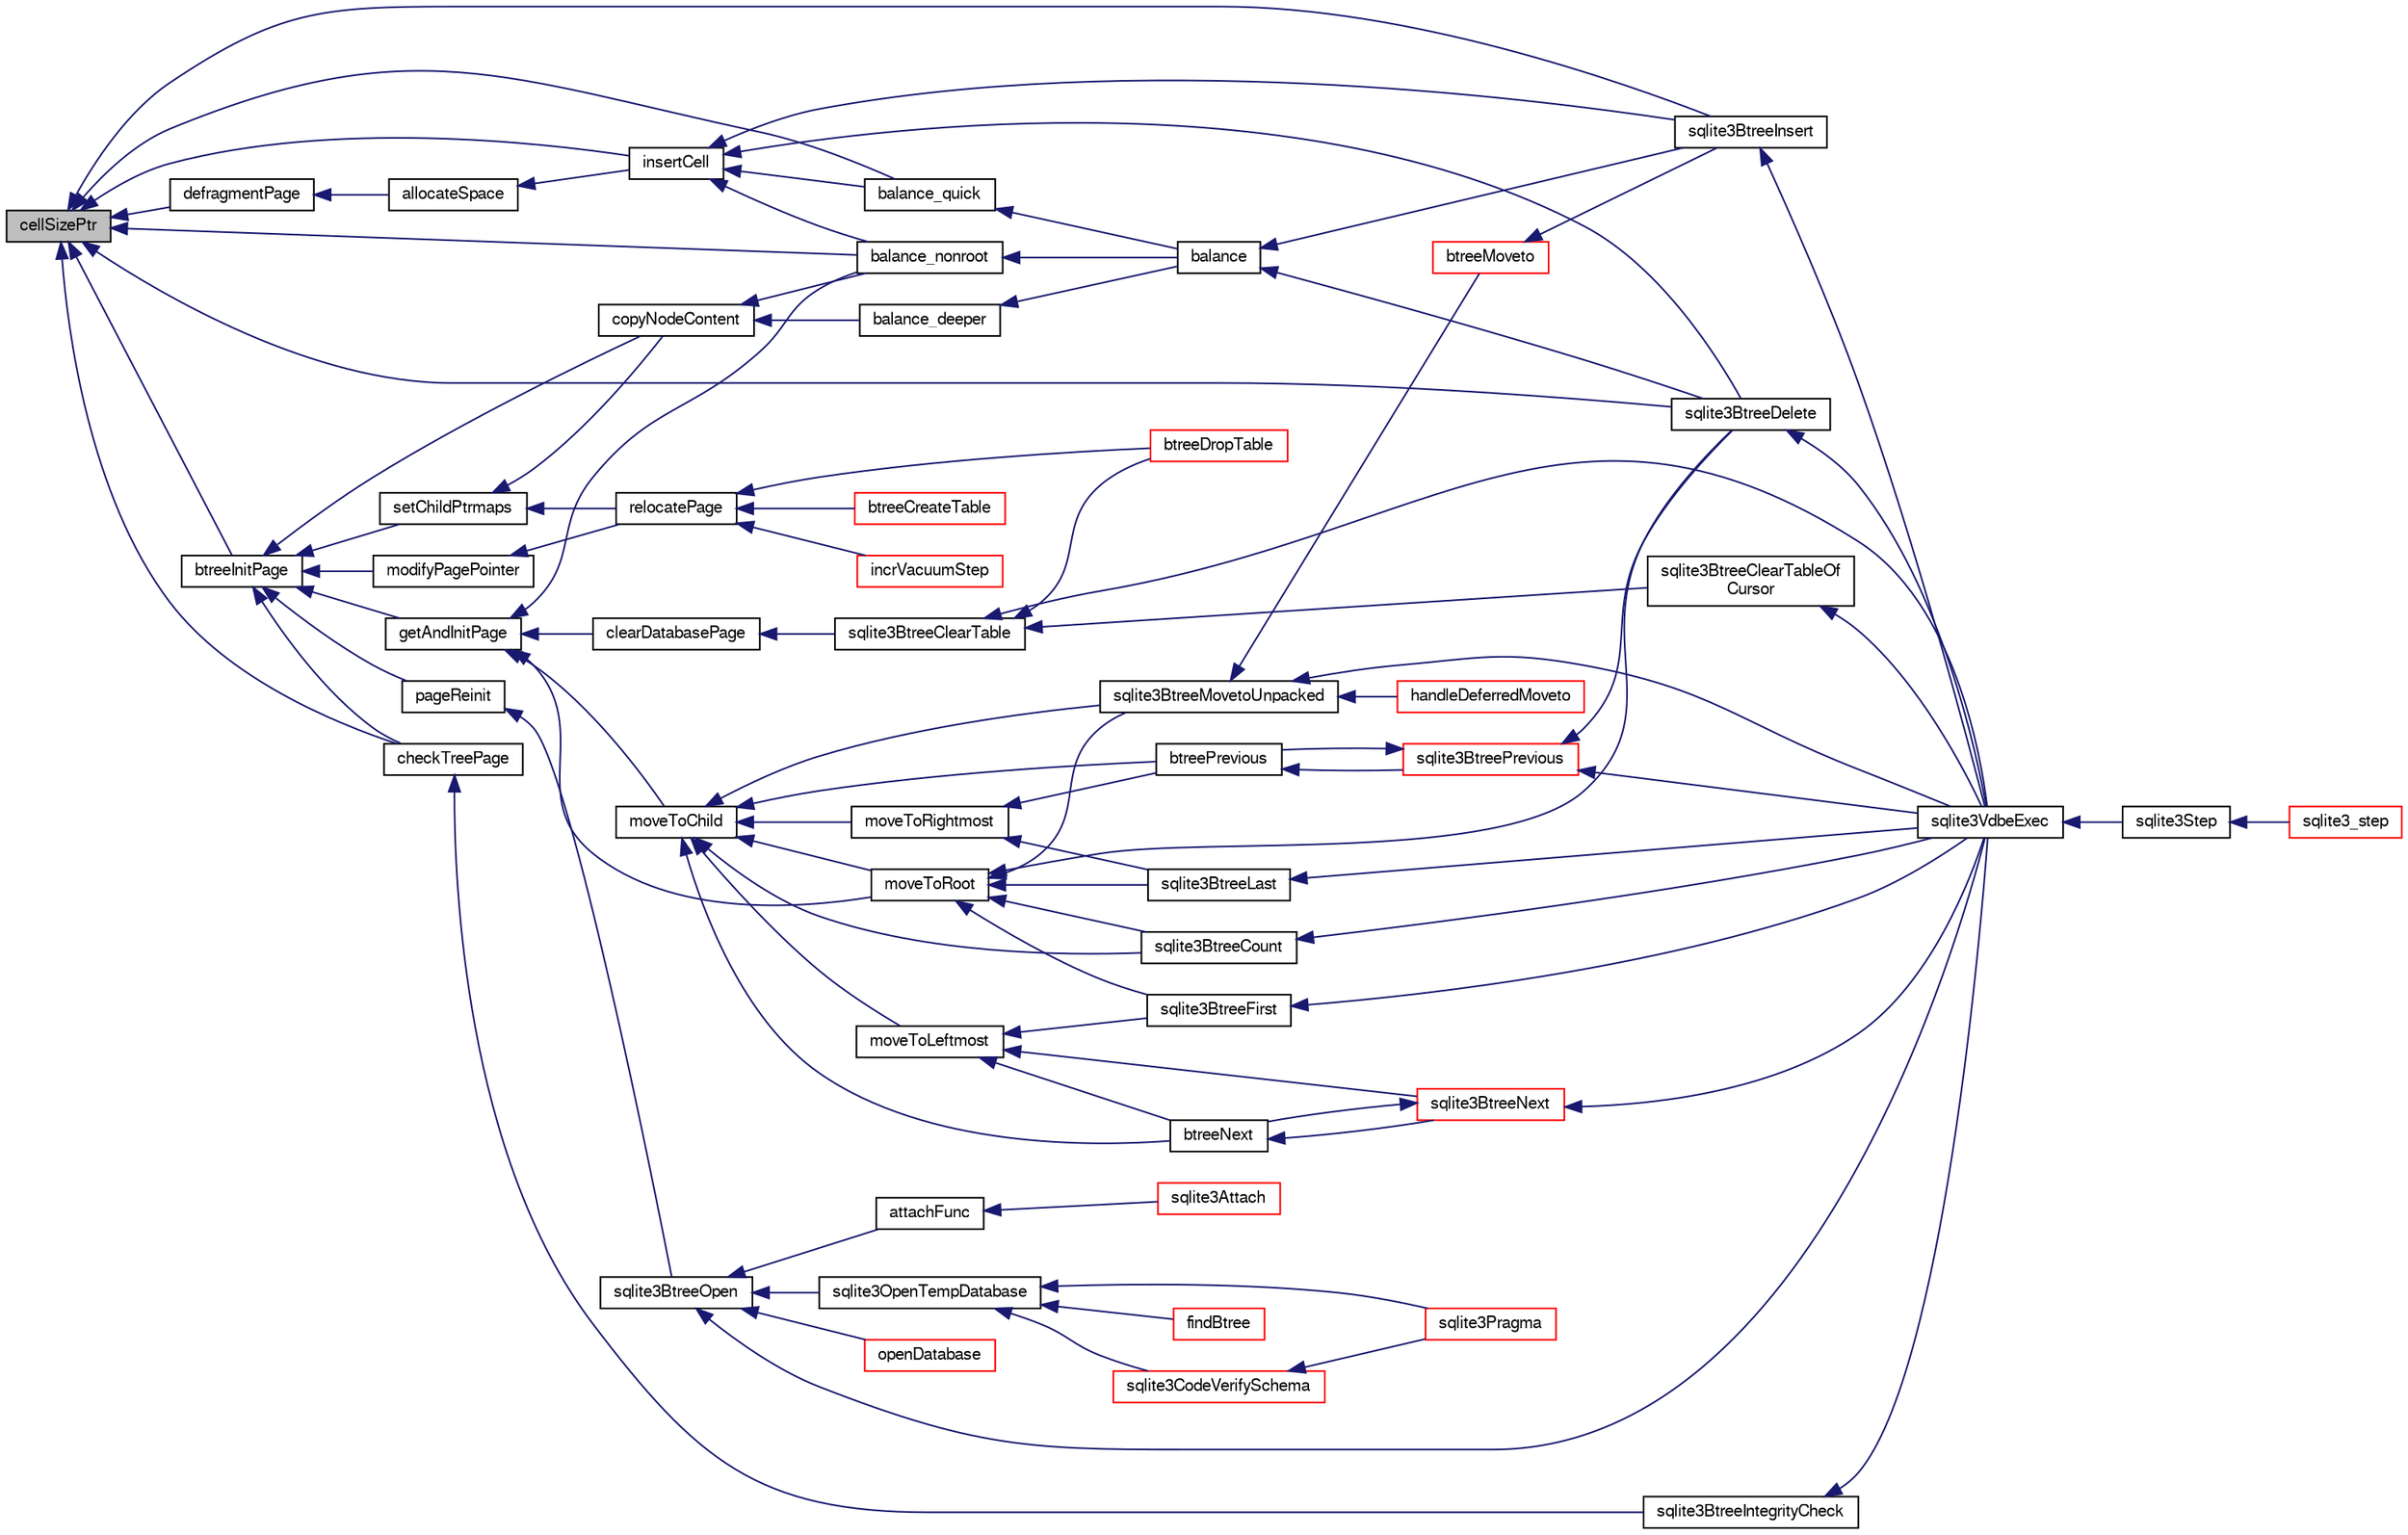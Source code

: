 digraph "cellSizePtr"
{
  edge [fontname="FreeSans",fontsize="10",labelfontname="FreeSans",labelfontsize="10"];
  node [fontname="FreeSans",fontsize="10",shape=record];
  rankdir="LR";
  Node35946 [label="cellSizePtr",height=0.2,width=0.4,color="black", fillcolor="grey75", style="filled", fontcolor="black"];
  Node35946 -> Node35947 [dir="back",color="midnightblue",fontsize="10",style="solid",fontname="FreeSans"];
  Node35947 [label="defragmentPage",height=0.2,width=0.4,color="black", fillcolor="white", style="filled",URL="$sqlite3_8c.html#a47dc01495c37a948842e1fd7f5ffd98f"];
  Node35947 -> Node35948 [dir="back",color="midnightblue",fontsize="10",style="solid",fontname="FreeSans"];
  Node35948 [label="allocateSpace",height=0.2,width=0.4,color="black", fillcolor="white", style="filled",URL="$sqlite3_8c.html#aa8fd260df51cfdf9caf212ff7106b4fe"];
  Node35948 -> Node35949 [dir="back",color="midnightblue",fontsize="10",style="solid",fontname="FreeSans"];
  Node35949 [label="insertCell",height=0.2,width=0.4,color="black", fillcolor="white", style="filled",URL="$sqlite3_8c.html#a16d3a955fe59894c541d500ddf92d7c0"];
  Node35949 -> Node35950 [dir="back",color="midnightblue",fontsize="10",style="solid",fontname="FreeSans"];
  Node35950 [label="balance_quick",height=0.2,width=0.4,color="black", fillcolor="white", style="filled",URL="$sqlite3_8c.html#a92f1869a02b8b9196e5ea7ed2e61c328"];
  Node35950 -> Node35951 [dir="back",color="midnightblue",fontsize="10",style="solid",fontname="FreeSans"];
  Node35951 [label="balance",height=0.2,width=0.4,color="black", fillcolor="white", style="filled",URL="$sqlite3_8c.html#a173f7c872fb68ccd3a20440d640b66c7"];
  Node35951 -> Node35952 [dir="back",color="midnightblue",fontsize="10",style="solid",fontname="FreeSans"];
  Node35952 [label="sqlite3BtreeInsert",height=0.2,width=0.4,color="black", fillcolor="white", style="filled",URL="$sqlite3_8c.html#aa6c6b68ed28d38984e5fa329794d7f02"];
  Node35952 -> Node35953 [dir="back",color="midnightblue",fontsize="10",style="solid",fontname="FreeSans"];
  Node35953 [label="sqlite3VdbeExec",height=0.2,width=0.4,color="black", fillcolor="white", style="filled",URL="$sqlite3_8c.html#a8ce40a614bdc56719c4d642b1e4dfb21"];
  Node35953 -> Node35954 [dir="back",color="midnightblue",fontsize="10",style="solid",fontname="FreeSans"];
  Node35954 [label="sqlite3Step",height=0.2,width=0.4,color="black", fillcolor="white", style="filled",URL="$sqlite3_8c.html#a3f2872e873e2758a4beedad1d5113554"];
  Node35954 -> Node35955 [dir="back",color="midnightblue",fontsize="10",style="solid",fontname="FreeSans"];
  Node35955 [label="sqlite3_step",height=0.2,width=0.4,color="red", fillcolor="white", style="filled",URL="$sqlite3_8h.html#ac1e491ce36b7471eb28387f7d3c74334"];
  Node35951 -> Node36214 [dir="back",color="midnightblue",fontsize="10",style="solid",fontname="FreeSans"];
  Node36214 [label="sqlite3BtreeDelete",height=0.2,width=0.4,color="black", fillcolor="white", style="filled",URL="$sqlite3_8c.html#a65c40cd7ec987dbd25392a180f388fe7"];
  Node36214 -> Node35953 [dir="back",color="midnightblue",fontsize="10",style="solid",fontname="FreeSans"];
  Node35949 -> Node36215 [dir="back",color="midnightblue",fontsize="10",style="solid",fontname="FreeSans"];
  Node36215 [label="balance_nonroot",height=0.2,width=0.4,color="black", fillcolor="white", style="filled",URL="$sqlite3_8c.html#a513ba5c0beb3462a4b60064469f1539d"];
  Node36215 -> Node35951 [dir="back",color="midnightblue",fontsize="10",style="solid",fontname="FreeSans"];
  Node35949 -> Node35952 [dir="back",color="midnightblue",fontsize="10",style="solid",fontname="FreeSans"];
  Node35949 -> Node36214 [dir="back",color="midnightblue",fontsize="10",style="solid",fontname="FreeSans"];
  Node35946 -> Node36216 [dir="back",color="midnightblue",fontsize="10",style="solid",fontname="FreeSans"];
  Node36216 [label="btreeInitPage",height=0.2,width=0.4,color="black", fillcolor="white", style="filled",URL="$sqlite3_8c.html#a3fbef3abda22e9a3f72c2873ec0b26a3"];
  Node36216 -> Node36217 [dir="back",color="midnightblue",fontsize="10",style="solid",fontname="FreeSans"];
  Node36217 [label="getAndInitPage",height=0.2,width=0.4,color="black", fillcolor="white", style="filled",URL="$sqlite3_8c.html#ae85122d12808231a8d58459440a405ab"];
  Node36217 -> Node36218 [dir="back",color="midnightblue",fontsize="10",style="solid",fontname="FreeSans"];
  Node36218 [label="moveToChild",height=0.2,width=0.4,color="black", fillcolor="white", style="filled",URL="$sqlite3_8c.html#a1dbea539dd841af085ba1e1390922237"];
  Node36218 -> Node36219 [dir="back",color="midnightblue",fontsize="10",style="solid",fontname="FreeSans"];
  Node36219 [label="moveToRoot",height=0.2,width=0.4,color="black", fillcolor="white", style="filled",URL="$sqlite3_8c.html#a2b8fb9bf88e10e7e4dedc8da64e7e956"];
  Node36219 -> Node36220 [dir="back",color="midnightblue",fontsize="10",style="solid",fontname="FreeSans"];
  Node36220 [label="sqlite3BtreeFirst",height=0.2,width=0.4,color="black", fillcolor="white", style="filled",URL="$sqlite3_8c.html#a1e6ef22f77a31436c5918e4b05403093"];
  Node36220 -> Node35953 [dir="back",color="midnightblue",fontsize="10",style="solid",fontname="FreeSans"];
  Node36219 -> Node36221 [dir="back",color="midnightblue",fontsize="10",style="solid",fontname="FreeSans"];
  Node36221 [label="sqlite3BtreeLast",height=0.2,width=0.4,color="black", fillcolor="white", style="filled",URL="$sqlite3_8c.html#a2ce629e6262037373b2dc2e3caf474c0"];
  Node36221 -> Node35953 [dir="back",color="midnightblue",fontsize="10",style="solid",fontname="FreeSans"];
  Node36219 -> Node36222 [dir="back",color="midnightblue",fontsize="10",style="solid",fontname="FreeSans"];
  Node36222 [label="sqlite3BtreeMovetoUnpacked",height=0.2,width=0.4,color="black", fillcolor="white", style="filled",URL="$sqlite3_8c.html#a6d0b5aed55d5e85a0a6bfcae169fe579"];
  Node36222 -> Node36223 [dir="back",color="midnightblue",fontsize="10",style="solid",fontname="FreeSans"];
  Node36223 [label="btreeMoveto",height=0.2,width=0.4,color="red", fillcolor="white", style="filled",URL="$sqlite3_8c.html#a13481d732f5bb516f599d16a428034c4"];
  Node36223 -> Node35952 [dir="back",color="midnightblue",fontsize="10",style="solid",fontname="FreeSans"];
  Node36222 -> Node36225 [dir="back",color="midnightblue",fontsize="10",style="solid",fontname="FreeSans"];
  Node36225 [label="handleDeferredMoveto",height=0.2,width=0.4,color="red", fillcolor="white", style="filled",URL="$sqlite3_8c.html#a30223c4bd215cdaa5f3bc6cbe6773577"];
  Node36222 -> Node35953 [dir="back",color="midnightblue",fontsize="10",style="solid",fontname="FreeSans"];
  Node36219 -> Node36214 [dir="back",color="midnightblue",fontsize="10",style="solid",fontname="FreeSans"];
  Node36219 -> Node36227 [dir="back",color="midnightblue",fontsize="10",style="solid",fontname="FreeSans"];
  Node36227 [label="sqlite3BtreeCount",height=0.2,width=0.4,color="black", fillcolor="white", style="filled",URL="$sqlite3_8c.html#ab162651b72ea609cf8e8fcd3d3320517"];
  Node36227 -> Node35953 [dir="back",color="midnightblue",fontsize="10",style="solid",fontname="FreeSans"];
  Node36218 -> Node36228 [dir="back",color="midnightblue",fontsize="10",style="solid",fontname="FreeSans"];
  Node36228 [label="moveToLeftmost",height=0.2,width=0.4,color="black", fillcolor="white", style="filled",URL="$sqlite3_8c.html#ae612f0a49a92eb71d75f018bd3c55400"];
  Node36228 -> Node36220 [dir="back",color="midnightblue",fontsize="10",style="solid",fontname="FreeSans"];
  Node36228 -> Node36229 [dir="back",color="midnightblue",fontsize="10",style="solid",fontname="FreeSans"];
  Node36229 [label="btreeNext",height=0.2,width=0.4,color="black", fillcolor="white", style="filled",URL="$sqlite3_8c.html#a937623744e3658bd068b8ad99e87c356"];
  Node36229 -> Node36230 [dir="back",color="midnightblue",fontsize="10",style="solid",fontname="FreeSans"];
  Node36230 [label="sqlite3BtreeNext",height=0.2,width=0.4,color="red", fillcolor="white", style="filled",URL="$sqlite3_8c.html#aa56f96564bee008046aa50f7f8455887"];
  Node36230 -> Node36229 [dir="back",color="midnightblue",fontsize="10",style="solid",fontname="FreeSans"];
  Node36230 -> Node35953 [dir="back",color="midnightblue",fontsize="10",style="solid",fontname="FreeSans"];
  Node36228 -> Node36230 [dir="back",color="midnightblue",fontsize="10",style="solid",fontname="FreeSans"];
  Node36218 -> Node36234 [dir="back",color="midnightblue",fontsize="10",style="solid",fontname="FreeSans"];
  Node36234 [label="moveToRightmost",height=0.2,width=0.4,color="black", fillcolor="white", style="filled",URL="$sqlite3_8c.html#a0f818654466695149ef54b1cdc16887d"];
  Node36234 -> Node36221 [dir="back",color="midnightblue",fontsize="10",style="solid",fontname="FreeSans"];
  Node36234 -> Node36235 [dir="back",color="midnightblue",fontsize="10",style="solid",fontname="FreeSans"];
  Node36235 [label="btreePrevious",height=0.2,width=0.4,color="black", fillcolor="white", style="filled",URL="$sqlite3_8c.html#a6b41260c8b5d49d50962296ee829b244"];
  Node36235 -> Node36236 [dir="back",color="midnightblue",fontsize="10",style="solid",fontname="FreeSans"];
  Node36236 [label="sqlite3BtreePrevious",height=0.2,width=0.4,color="red", fillcolor="white", style="filled",URL="$sqlite3_8c.html#a1fc0a28b4147df5a1277a35da9a004df"];
  Node36236 -> Node36235 [dir="back",color="midnightblue",fontsize="10",style="solid",fontname="FreeSans"];
  Node36236 -> Node36214 [dir="back",color="midnightblue",fontsize="10",style="solid",fontname="FreeSans"];
  Node36236 -> Node35953 [dir="back",color="midnightblue",fontsize="10",style="solid",fontname="FreeSans"];
  Node36218 -> Node36222 [dir="back",color="midnightblue",fontsize="10",style="solid",fontname="FreeSans"];
  Node36218 -> Node36229 [dir="back",color="midnightblue",fontsize="10",style="solid",fontname="FreeSans"];
  Node36218 -> Node36235 [dir="back",color="midnightblue",fontsize="10",style="solid",fontname="FreeSans"];
  Node36218 -> Node36227 [dir="back",color="midnightblue",fontsize="10",style="solid",fontname="FreeSans"];
  Node36217 -> Node36219 [dir="back",color="midnightblue",fontsize="10",style="solid",fontname="FreeSans"];
  Node36217 -> Node36215 [dir="back",color="midnightblue",fontsize="10",style="solid",fontname="FreeSans"];
  Node36217 -> Node36237 [dir="back",color="midnightblue",fontsize="10",style="solid",fontname="FreeSans"];
  Node36237 [label="clearDatabasePage",height=0.2,width=0.4,color="black", fillcolor="white", style="filled",URL="$sqlite3_8c.html#aecc3046a56feeeabd3ca93c0685e35d5"];
  Node36237 -> Node36238 [dir="back",color="midnightblue",fontsize="10",style="solid",fontname="FreeSans"];
  Node36238 [label="sqlite3BtreeClearTable",height=0.2,width=0.4,color="black", fillcolor="white", style="filled",URL="$sqlite3_8c.html#ac2fcbee7dcc155d776ecf9d5151f3872"];
  Node36238 -> Node36239 [dir="back",color="midnightblue",fontsize="10",style="solid",fontname="FreeSans"];
  Node36239 [label="sqlite3BtreeClearTableOf\lCursor",height=0.2,width=0.4,color="black", fillcolor="white", style="filled",URL="$sqlite3_8c.html#a31f4ef273f0625b74b993177f5903454"];
  Node36239 -> Node35953 [dir="back",color="midnightblue",fontsize="10",style="solid",fontname="FreeSans"];
  Node36238 -> Node36240 [dir="back",color="midnightblue",fontsize="10",style="solid",fontname="FreeSans"];
  Node36240 [label="btreeDropTable",height=0.2,width=0.4,color="red", fillcolor="white", style="filled",URL="$sqlite3_8c.html#abba4061ea34842db278e91f537d2c2ff"];
  Node36238 -> Node35953 [dir="back",color="midnightblue",fontsize="10",style="solid",fontname="FreeSans"];
  Node36216 -> Node36242 [dir="back",color="midnightblue",fontsize="10",style="solid",fontname="FreeSans"];
  Node36242 [label="pageReinit",height=0.2,width=0.4,color="black", fillcolor="white", style="filled",URL="$sqlite3_8c.html#aa27cac56390e92c5ef6d566ee7defb59"];
  Node36242 -> Node36243 [dir="back",color="midnightblue",fontsize="10",style="solid",fontname="FreeSans"];
  Node36243 [label="sqlite3BtreeOpen",height=0.2,width=0.4,color="black", fillcolor="white", style="filled",URL="$sqlite3_8c.html#a13dcb44dc34af6ce9d38de9c5aa975f9"];
  Node36243 -> Node35953 [dir="back",color="midnightblue",fontsize="10",style="solid",fontname="FreeSans"];
  Node36243 -> Node35981 [dir="back",color="midnightblue",fontsize="10",style="solid",fontname="FreeSans"];
  Node35981 [label="attachFunc",height=0.2,width=0.4,color="black", fillcolor="white", style="filled",URL="$sqlite3_8c.html#a69cb751a7da501b9a0aa37e0d7c3eaf7"];
  Node35981 -> Node35982 [dir="back",color="midnightblue",fontsize="10",style="solid",fontname="FreeSans"];
  Node35982 [label="sqlite3Attach",height=0.2,width=0.4,color="red", fillcolor="white", style="filled",URL="$sqlite3_8c.html#ae0907fe0b43cc1b4c7e6a16213e8546f"];
  Node36243 -> Node36244 [dir="back",color="midnightblue",fontsize="10",style="solid",fontname="FreeSans"];
  Node36244 [label="sqlite3OpenTempDatabase",height=0.2,width=0.4,color="black", fillcolor="white", style="filled",URL="$sqlite3_8c.html#aaf3088380b731428b72d3b5777f93755"];
  Node36244 -> Node36158 [dir="back",color="midnightblue",fontsize="10",style="solid",fontname="FreeSans"];
  Node36158 [label="findBtree",height=0.2,width=0.4,color="red", fillcolor="white", style="filled",URL="$sqlite3_8c.html#ab4ee5743b77efd7f8832bf0b9315f973"];
  Node36244 -> Node36245 [dir="back",color="midnightblue",fontsize="10",style="solid",fontname="FreeSans"];
  Node36245 [label="sqlite3CodeVerifySchema",height=0.2,width=0.4,color="red", fillcolor="white", style="filled",URL="$sqlite3_8c.html#ad9d8708d96f8416ec59ebf41c57000f9"];
  Node36245 -> Node36031 [dir="back",color="midnightblue",fontsize="10",style="solid",fontname="FreeSans"];
  Node36031 [label="sqlite3Pragma",height=0.2,width=0.4,color="red", fillcolor="white", style="filled",URL="$sqlite3_8c.html#a111391370f58f8e6a6eca51fd34d62ed"];
  Node36244 -> Node36031 [dir="back",color="midnightblue",fontsize="10",style="solid",fontname="FreeSans"];
  Node36243 -> Node36188 [dir="back",color="midnightblue",fontsize="10",style="solid",fontname="FreeSans"];
  Node36188 [label="openDatabase",height=0.2,width=0.4,color="red", fillcolor="white", style="filled",URL="$sqlite3_8c.html#a6a9c3bc3a64234e863413f41db473758"];
  Node36216 -> Node36249 [dir="back",color="midnightblue",fontsize="10",style="solid",fontname="FreeSans"];
  Node36249 [label="setChildPtrmaps",height=0.2,width=0.4,color="black", fillcolor="white", style="filled",URL="$sqlite3_8c.html#adf2ff6d11495ca47f88ace93f5be9d91"];
  Node36249 -> Node36250 [dir="back",color="midnightblue",fontsize="10",style="solid",fontname="FreeSans"];
  Node36250 [label="relocatePage",height=0.2,width=0.4,color="black", fillcolor="white", style="filled",URL="$sqlite3_8c.html#af8fb5934ff87b02845c89350c57fd2bc"];
  Node36250 -> Node36251 [dir="back",color="midnightblue",fontsize="10",style="solid",fontname="FreeSans"];
  Node36251 [label="incrVacuumStep",height=0.2,width=0.4,color="red", fillcolor="white", style="filled",URL="$sqlite3_8c.html#a68a85130a567f1700dc0907ec9227892"];
  Node36250 -> Node36257 [dir="back",color="midnightblue",fontsize="10",style="solid",fontname="FreeSans"];
  Node36257 [label="btreeCreateTable",height=0.2,width=0.4,color="red", fillcolor="white", style="filled",URL="$sqlite3_8c.html#a48e09eaac366a6b585edd02553872954"];
  Node36250 -> Node36240 [dir="back",color="midnightblue",fontsize="10",style="solid",fontname="FreeSans"];
  Node36249 -> Node36259 [dir="back",color="midnightblue",fontsize="10",style="solid",fontname="FreeSans"];
  Node36259 [label="copyNodeContent",height=0.2,width=0.4,color="black", fillcolor="white", style="filled",URL="$sqlite3_8c.html#ad73085375c8b00ebc87bc75dba37ca7b"];
  Node36259 -> Node36215 [dir="back",color="midnightblue",fontsize="10",style="solid",fontname="FreeSans"];
  Node36259 -> Node36260 [dir="back",color="midnightblue",fontsize="10",style="solid",fontname="FreeSans"];
  Node36260 [label="balance_deeper",height=0.2,width=0.4,color="black", fillcolor="white", style="filled",URL="$sqlite3_8c.html#af8eafba12a6ebc987cf6ae89f4cce1a8"];
  Node36260 -> Node35951 [dir="back",color="midnightblue",fontsize="10",style="solid",fontname="FreeSans"];
  Node36216 -> Node36261 [dir="back",color="midnightblue",fontsize="10",style="solid",fontname="FreeSans"];
  Node36261 [label="modifyPagePointer",height=0.2,width=0.4,color="black", fillcolor="white", style="filled",URL="$sqlite3_8c.html#acc82754cf975b3a8033b396d86f1045a"];
  Node36261 -> Node36250 [dir="back",color="midnightblue",fontsize="10",style="solid",fontname="FreeSans"];
  Node36216 -> Node36259 [dir="back",color="midnightblue",fontsize="10",style="solid",fontname="FreeSans"];
  Node36216 -> Node36262 [dir="back",color="midnightblue",fontsize="10",style="solid",fontname="FreeSans"];
  Node36262 [label="checkTreePage",height=0.2,width=0.4,color="black", fillcolor="white", style="filled",URL="$sqlite3_8c.html#a0bdac89d12e5ac328d260ae8259777b2"];
  Node36262 -> Node36263 [dir="back",color="midnightblue",fontsize="10",style="solid",fontname="FreeSans"];
  Node36263 [label="sqlite3BtreeIntegrityCheck",height=0.2,width=0.4,color="black", fillcolor="white", style="filled",URL="$sqlite3_8c.html#aa00011902d9e5ba26452d147c43fa1d8"];
  Node36263 -> Node35953 [dir="back",color="midnightblue",fontsize="10",style="solid",fontname="FreeSans"];
  Node35946 -> Node35949 [dir="back",color="midnightblue",fontsize="10",style="solid",fontname="FreeSans"];
  Node35946 -> Node35950 [dir="back",color="midnightblue",fontsize="10",style="solid",fontname="FreeSans"];
  Node35946 -> Node36215 [dir="back",color="midnightblue",fontsize="10",style="solid",fontname="FreeSans"];
  Node35946 -> Node35952 [dir="back",color="midnightblue",fontsize="10",style="solid",fontname="FreeSans"];
  Node35946 -> Node36214 [dir="back",color="midnightblue",fontsize="10",style="solid",fontname="FreeSans"];
  Node35946 -> Node36262 [dir="back",color="midnightblue",fontsize="10",style="solid",fontname="FreeSans"];
}
